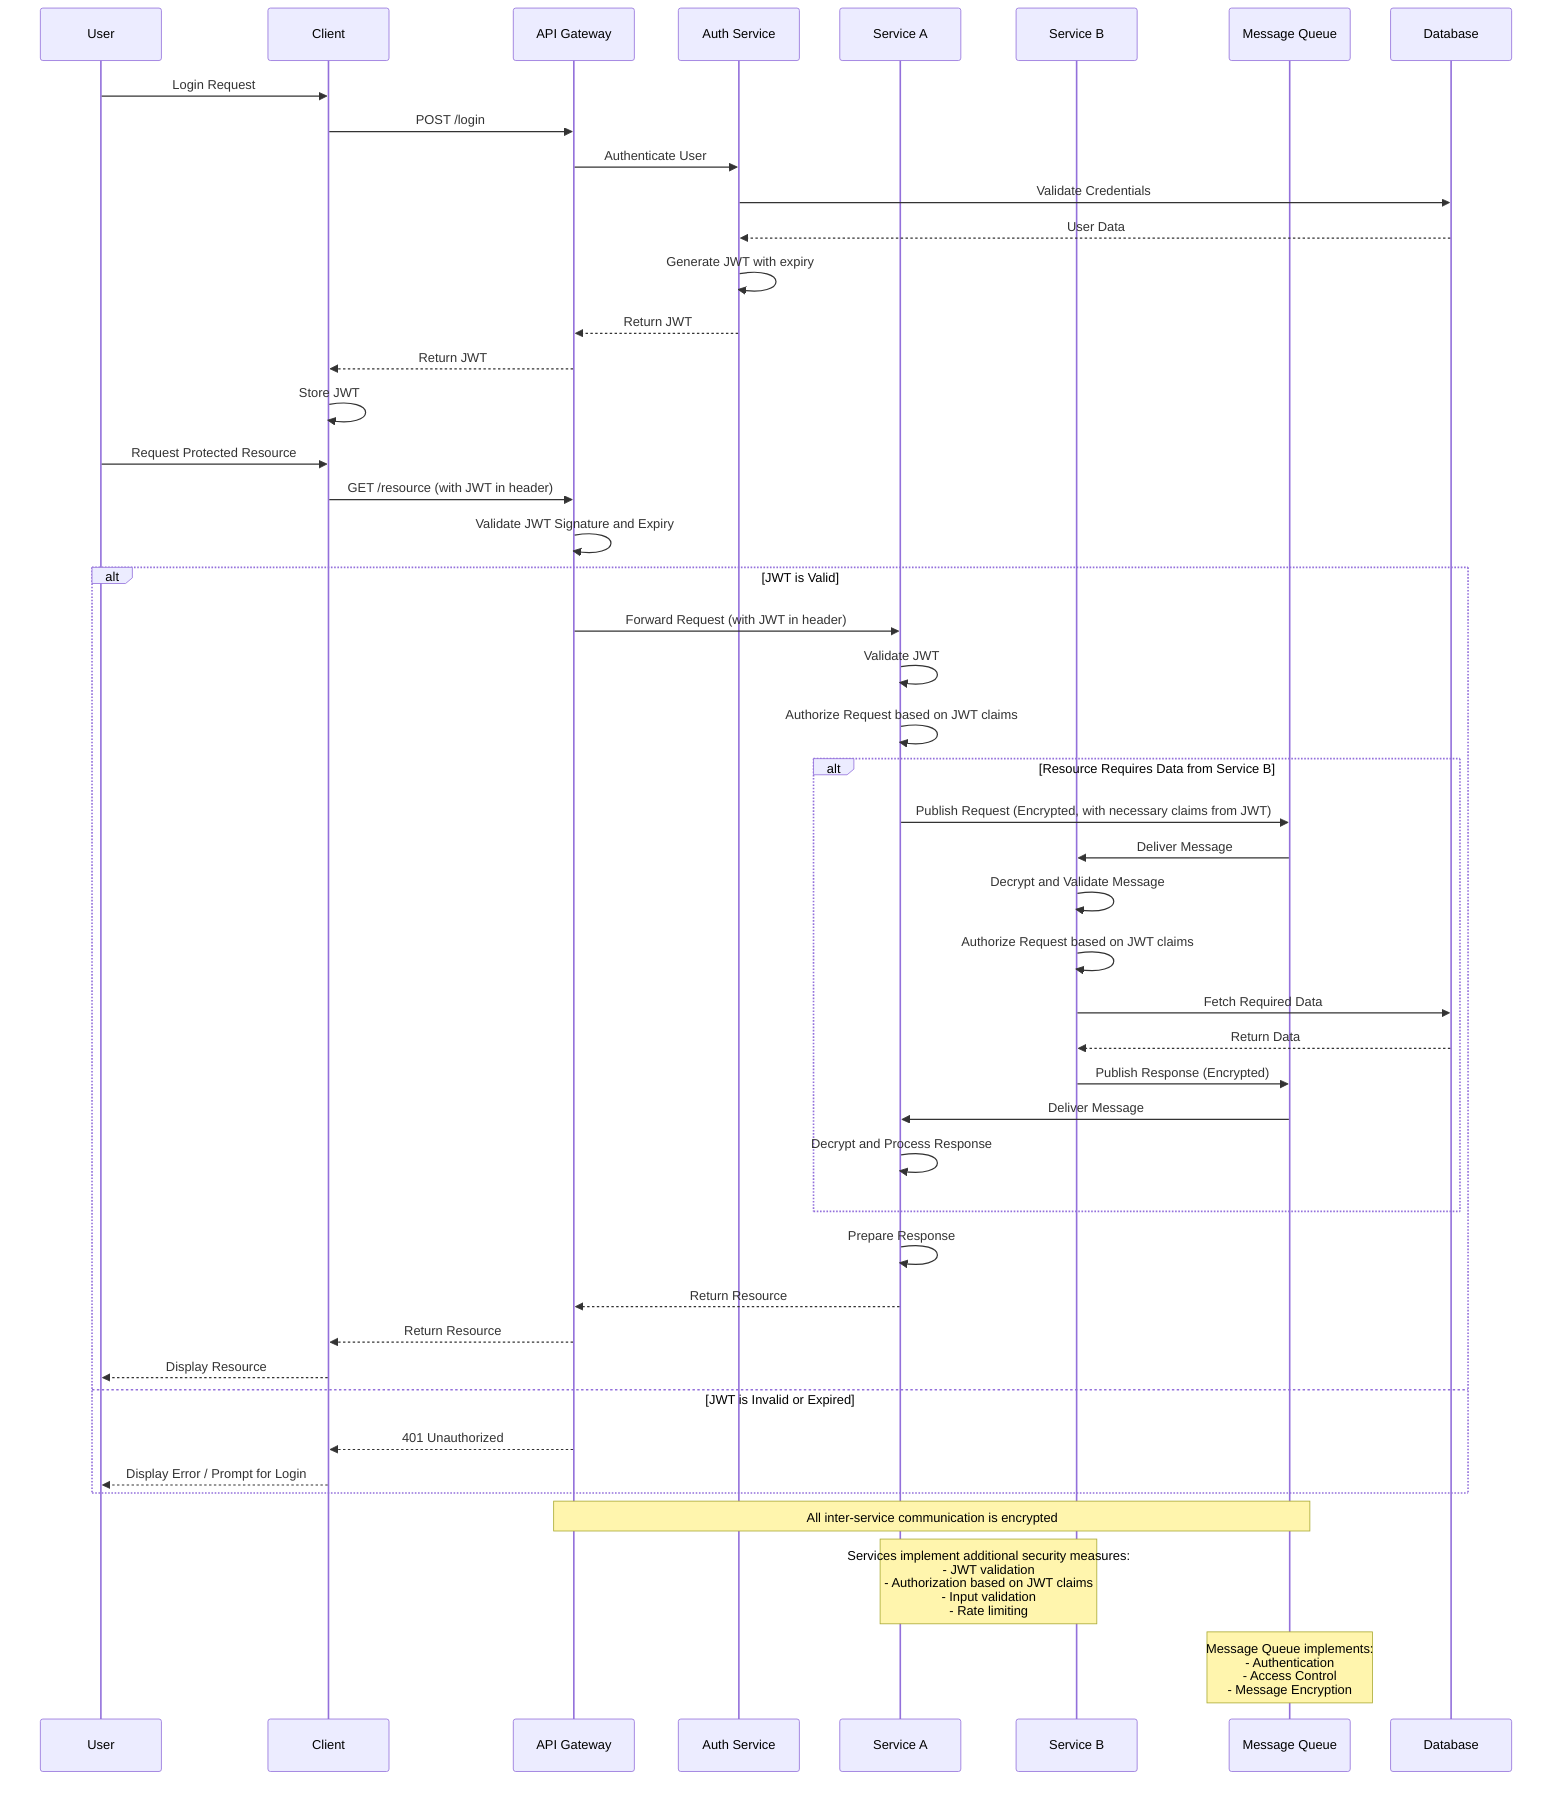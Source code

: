 sequenceDiagram
    participant User
    participant Client
    participant API Gateway
    participant Auth Service
    participant Service A
    participant Service B
    participant Message Queue
    participant Database

    User->>Client: Login Request
    Client->>API Gateway: POST /login
    API Gateway->>Auth Service: Authenticate User
    Auth Service->>Database: Validate Credentials
    Database-->>Auth Service: User Data
    Auth Service->>Auth Service: Generate JWT with expiry
    Auth Service-->>API Gateway: Return JWT
    API Gateway-->>Client: Return JWT
    Client->>Client: Store JWT

    User->>Client: Request Protected Resource
    Client->>API Gateway: GET /resource (with JWT in header)
    API Gateway->>API Gateway: Validate JWT Signature and Expiry

    alt JWT is Valid
        API Gateway->>Service A: Forward Request (with JWT in header)
        Service A->>Service A: Validate JWT
        Service A->>Service A: Authorize Request based on JWT claims

        alt Resource Requires Data from Service B
            Service A->>Message Queue: Publish Request (Encrypted, with necessary claims from JWT)
            Message Queue->>Service B: Deliver Message
            Service B->>Service B: Decrypt and Validate Message
            Service B->>Service B: Authorize Request based on JWT claims
            Service B->>Database: Fetch Required Data
            Database-->>Service B: Return Data
            Service B->>Message Queue: Publish Response (Encrypted)
            Message Queue->>Service A: Deliver Message
            Service A->>Service A: Decrypt and Process Response
        end

        Service A->>Service A: Prepare Response
        Service A-->>API Gateway: Return Resource
        API Gateway-->>Client: Return Resource
        Client-->>User: Display Resource
    else JWT is Invalid or Expired
        API Gateway-->>Client: 401 Unauthorized
        Client-->>User: Display Error / Prompt for Login
    end

    note over API Gateway,Message Queue: All inter-service communication is encrypted
    note over Service A,Service B: Services implement additional security measures:<br/>- JWT validation<br/>- Authorization based on JWT claims<br/>- Input validation<br/>- Rate limiting
    note over Message Queue: Message Queue implements:<br/>- Authentication<br/>- Access Control<br/>- Message Encryption